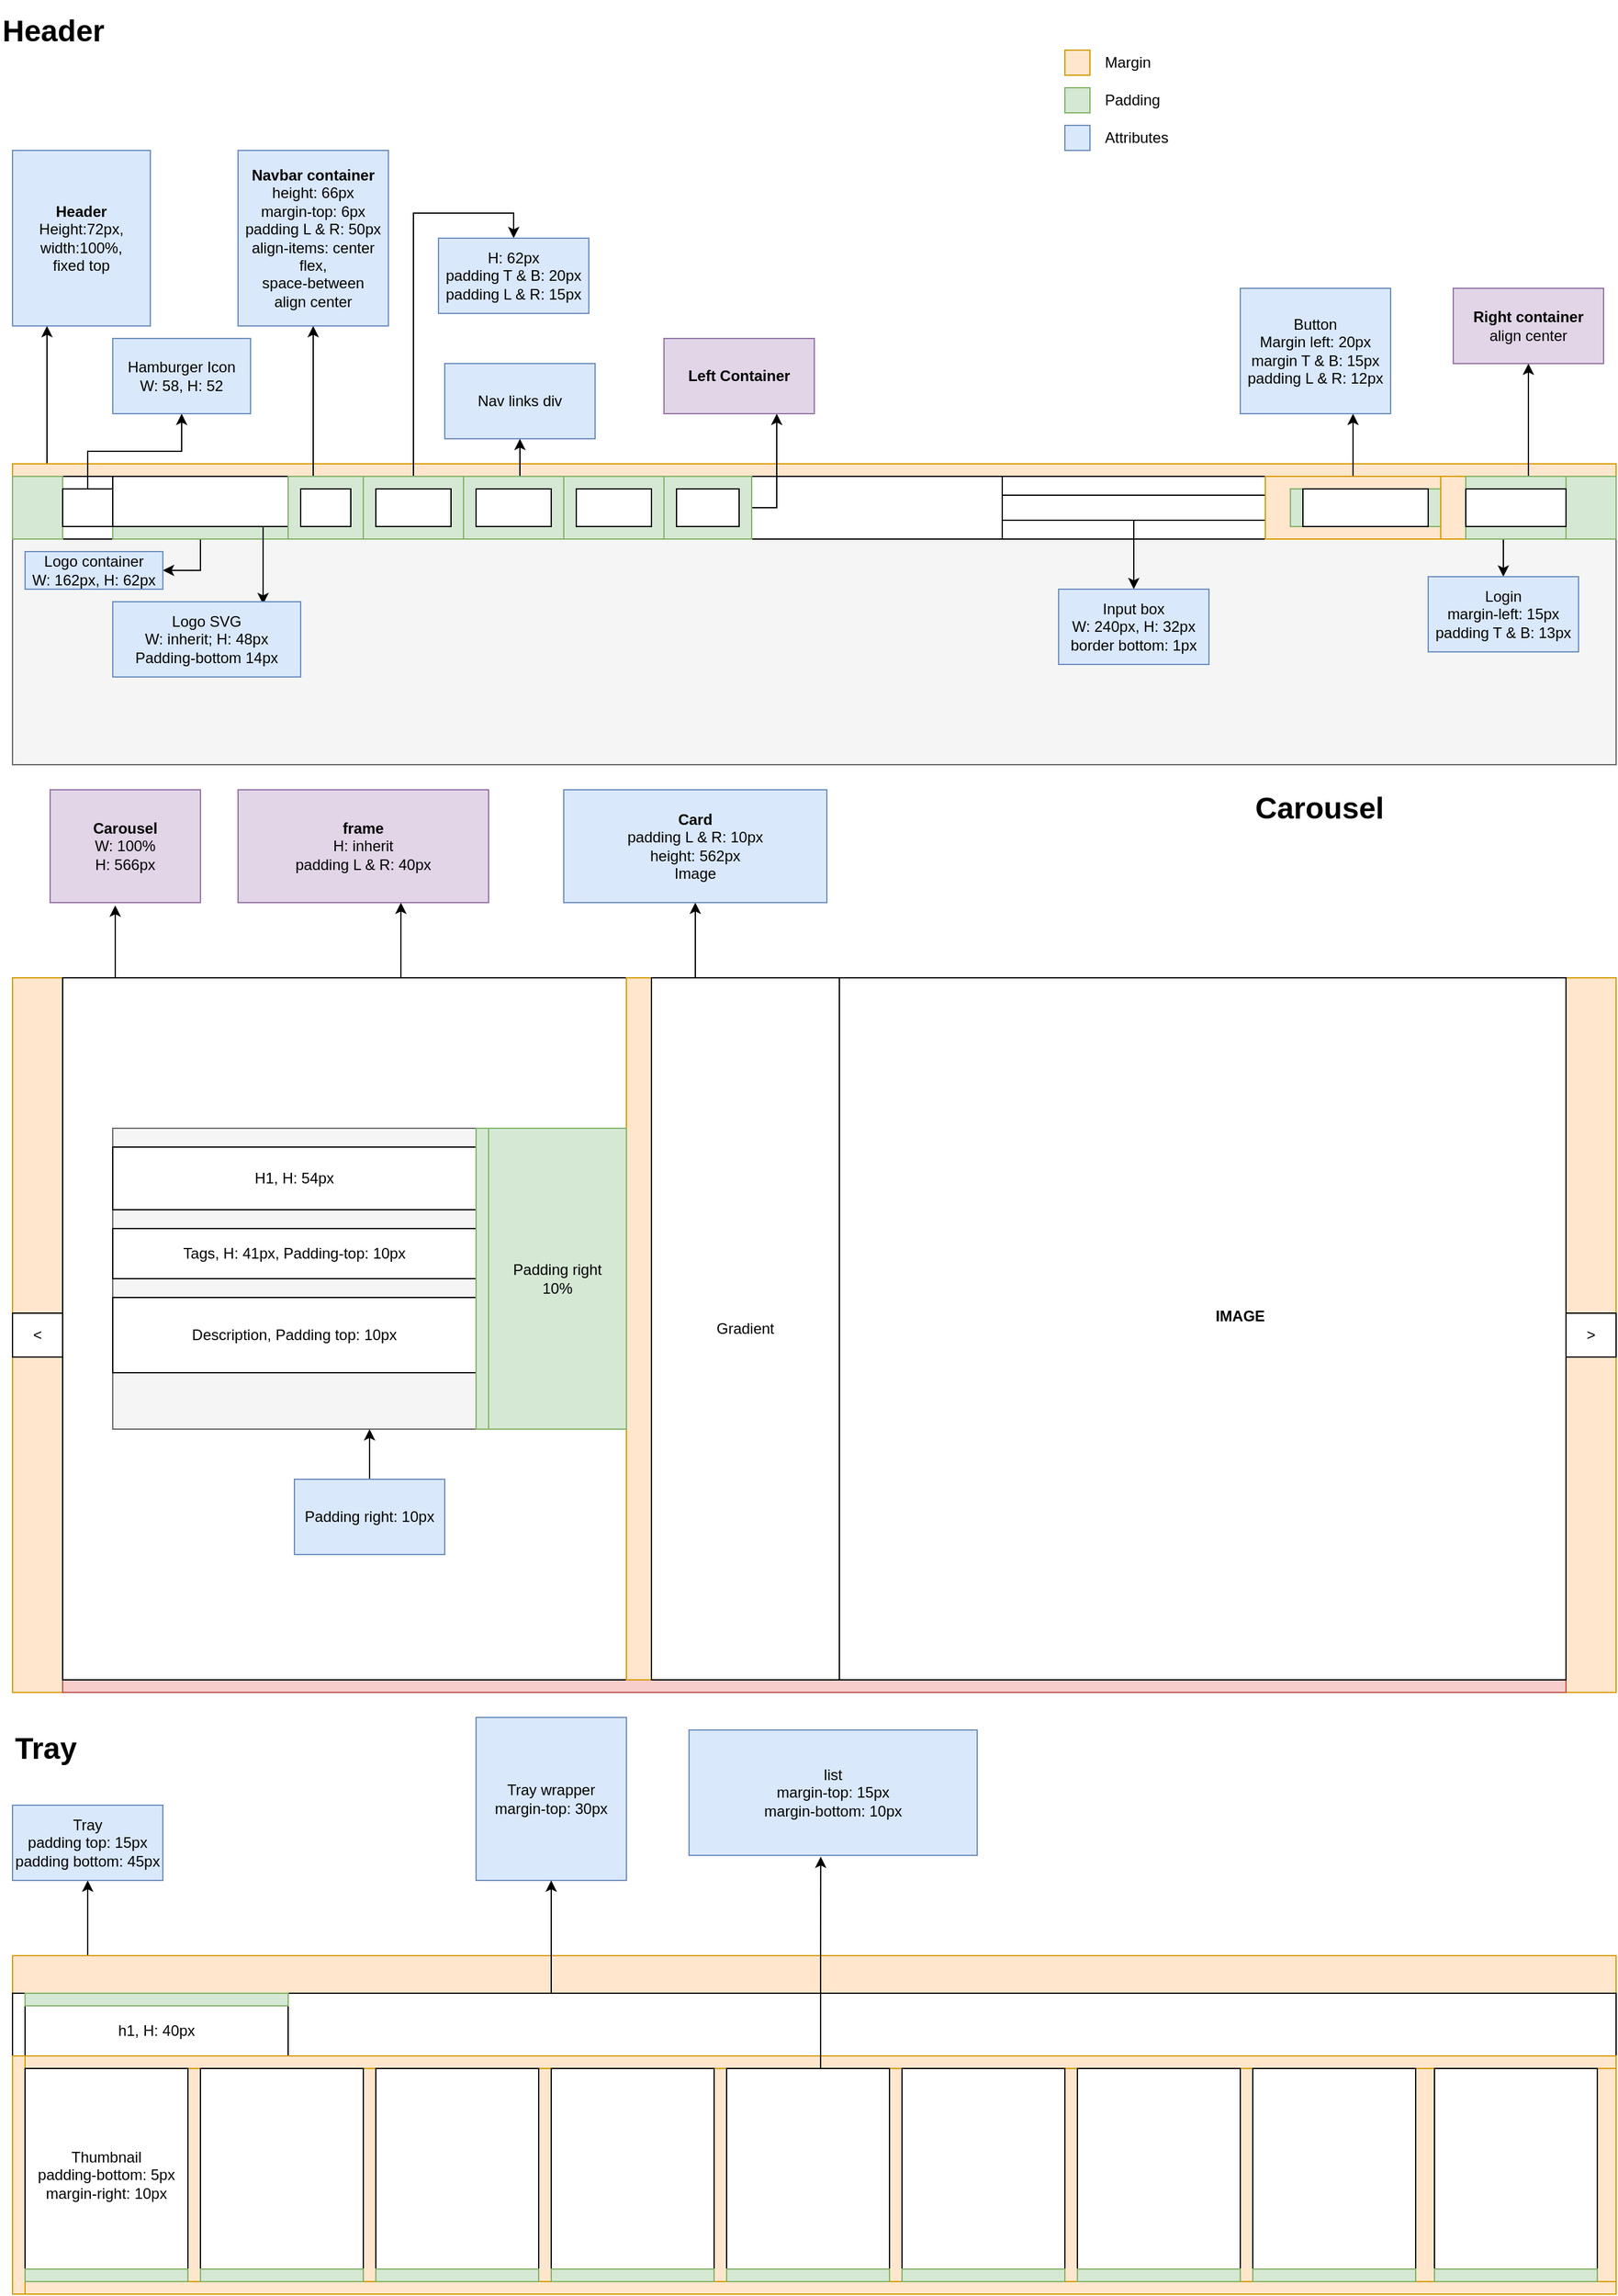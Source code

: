 <mxfile version="14.9.8" type="device"><diagram id="fDavQM2KyFNb5SPxQtAE" name="Page-1"><mxGraphModel dx="1422" dy="1886" grid="1" gridSize="10" guides="1" tooltips="1" connect="1" arrows="1" fold="1" page="1" pageScale="1" pageWidth="850" pageHeight="1100" math="0" shadow="0"><root><mxCell id="0"/><mxCell id="1" parent="0"/><mxCell id="WD93Bg_qW660htNvurZe-1" value="" style="rounded=0;whiteSpace=wrap;html=1;fillColor=#f5f5f5;strokeColor=#666666;fontColor=#333333;" vertex="1" parent="1"><mxGeometry x="10" y="40" width="1280" height="240" as="geometry"/></mxCell><mxCell id="WD93Bg_qW660htNvurZe-5" style="edgeStyle=orthogonalEdgeStyle;rounded=0;orthogonalLoop=1;jettySize=auto;html=1;entryX=0.25;entryY=1;entryDx=0;entryDy=0;" edge="1" parent="1" source="WD93Bg_qW660htNvurZe-2" target="WD93Bg_qW660htNvurZe-3"><mxGeometry relative="1" as="geometry"><Array as="points"><mxPoint x="38" y="-15"/></Array></mxGeometry></mxCell><mxCell id="WD93Bg_qW660htNvurZe-2" value="" style="rounded=0;whiteSpace=wrap;html=1;fillColor=#ffe6cc;strokeColor=#d79b00;" vertex="1" parent="1"><mxGeometry x="10" y="40" width="1280" height="60" as="geometry"/></mxCell><mxCell id="WD93Bg_qW660htNvurZe-3" value="&lt;b&gt;Header&lt;/b&gt;&lt;br&gt;Height:72px,&lt;br&gt;width:100%,&lt;br&gt;fixed top" style="rounded=0;whiteSpace=wrap;html=1;fillColor=#dae8fc;strokeColor=#6c8ebf;" vertex="1" parent="1"><mxGeometry x="10" y="-210" width="110" height="140" as="geometry"/></mxCell><mxCell id="WD93Bg_qW660htNvurZe-8" style="edgeStyle=orthogonalEdgeStyle;rounded=0;orthogonalLoop=1;jettySize=auto;html=1;entryX=0.5;entryY=1;entryDx=0;entryDy=0;" edge="1" parent="1" source="WD93Bg_qW660htNvurZe-6" target="WD93Bg_qW660htNvurZe-7"><mxGeometry relative="1" as="geometry"><Array as="points"><mxPoint x="250" y="-70"/></Array></mxGeometry></mxCell><mxCell id="WD93Bg_qW660htNvurZe-6" value="" style="rounded=0;whiteSpace=wrap;html=1;" vertex="1" parent="1"><mxGeometry x="50" y="50" width="1200" height="50" as="geometry"/></mxCell><mxCell id="WD93Bg_qW660htNvurZe-7" value="&lt;b&gt;Navbar container&lt;/b&gt;&lt;br&gt;height: 66px&lt;br&gt;margin-top: 6px&lt;br&gt;padding L &amp;amp; R: 50px&lt;br&gt;align-items: center&lt;br&gt;flex, &lt;br&gt;space-between&lt;br&gt;align center" style="rounded=0;whiteSpace=wrap;html=1;fillColor=#dae8fc;strokeColor=#6c8ebf;" vertex="1" parent="1"><mxGeometry x="190" y="-210" width="120" height="140" as="geometry"/></mxCell><mxCell id="WD93Bg_qW660htNvurZe-9" value="" style="rounded=0;whiteSpace=wrap;html=1;fillColor=#d5e8d4;strokeColor=#82b366;" vertex="1" parent="1"><mxGeometry x="10" y="50" width="40" height="50" as="geometry"/></mxCell><mxCell id="WD93Bg_qW660htNvurZe-10" value="" style="rounded=0;whiteSpace=wrap;html=1;fillColor=#d5e8d4;strokeColor=#82b366;" vertex="1" parent="1"><mxGeometry x="1250" y="50" width="40" height="50" as="geometry"/></mxCell><mxCell id="WD93Bg_qW660htNvurZe-11" value="" style="rounded=0;whiteSpace=wrap;html=1;fillColor=#ffe6cc;strokeColor=#d79b00;" vertex="1" parent="1"><mxGeometry x="850" y="-290" width="20" height="20" as="geometry"/></mxCell><mxCell id="WD93Bg_qW660htNvurZe-12" value="" style="rounded=0;whiteSpace=wrap;html=1;fillColor=#dae8fc;strokeColor=#6c8ebf;" vertex="1" parent="1"><mxGeometry x="850" y="-230" width="20" height="20" as="geometry"/></mxCell><mxCell id="WD93Bg_qW660htNvurZe-13" value="" style="rounded=0;whiteSpace=wrap;html=1;fillColor=#d5e8d4;strokeColor=#82b366;" vertex="1" parent="1"><mxGeometry x="850" y="-260" width="20" height="20" as="geometry"/></mxCell><mxCell id="WD93Bg_qW660htNvurZe-14" value="Margin" style="text;html=1;strokeColor=none;fillColor=none;align=left;verticalAlign=middle;whiteSpace=wrap;rounded=0;" vertex="1" parent="1"><mxGeometry x="880" y="-290" width="70" height="20" as="geometry"/></mxCell><mxCell id="WD93Bg_qW660htNvurZe-15" value="Padding" style="text;html=1;strokeColor=none;fillColor=none;align=left;verticalAlign=middle;whiteSpace=wrap;rounded=0;" vertex="1" parent="1"><mxGeometry x="880" y="-260" width="70" height="20" as="geometry"/></mxCell><mxCell id="WD93Bg_qW660htNvurZe-16" value="Attributes" style="text;html=1;strokeColor=none;fillColor=none;align=left;verticalAlign=middle;whiteSpace=wrap;rounded=0;" vertex="1" parent="1"><mxGeometry x="880" y="-230" width="70" height="20" as="geometry"/></mxCell><mxCell id="WD93Bg_qW660htNvurZe-19" style="edgeStyle=orthogonalEdgeStyle;rounded=0;orthogonalLoop=1;jettySize=auto;html=1;" edge="1" parent="1" source="WD93Bg_qW660htNvurZe-17" target="WD93Bg_qW660htNvurZe-18"><mxGeometry relative="1" as="geometry"/></mxCell><mxCell id="WD93Bg_qW660htNvurZe-17" value="" style="rounded=0;whiteSpace=wrap;html=1;" vertex="1" parent="1"><mxGeometry x="50" y="60" width="40" height="30" as="geometry"/></mxCell><mxCell id="WD93Bg_qW660htNvurZe-18" value="Hamburger Icon&lt;br&gt;W: 58, H: 52&lt;br&gt;" style="rounded=0;whiteSpace=wrap;html=1;fillColor=#dae8fc;strokeColor=#6c8ebf;" vertex="1" parent="1"><mxGeometry x="90" y="-60" width="110" height="60" as="geometry"/></mxCell><mxCell id="WD93Bg_qW660htNvurZe-25" style="edgeStyle=orthogonalEdgeStyle;rounded=0;orthogonalLoop=1;jettySize=auto;html=1;entryX=1;entryY=0.5;entryDx=0;entryDy=0;" edge="1" parent="1" source="WD93Bg_qW660htNvurZe-20" target="WD93Bg_qW660htNvurZe-22"><mxGeometry relative="1" as="geometry"/></mxCell><mxCell id="WD93Bg_qW660htNvurZe-20" value="" style="rounded=0;whiteSpace=wrap;html=1;fillColor=#d5e8d4;strokeColor=#82b366;" vertex="1" parent="1"><mxGeometry x="90" y="50" width="140" height="50" as="geometry"/></mxCell><mxCell id="WD93Bg_qW660htNvurZe-21" value="&lt;b&gt;&lt;font style=&quot;font-size: 24px&quot;&gt;Header&lt;/font&gt;&lt;/b&gt;" style="text;html=1;strokeColor=none;fillColor=none;align=left;verticalAlign=middle;whiteSpace=wrap;rounded=0;" vertex="1" parent="1"><mxGeometry y="-330" width="250" height="50" as="geometry"/></mxCell><mxCell id="WD93Bg_qW660htNvurZe-22" value="&lt;span&gt;Logo container&lt;/span&gt;&lt;br&gt;&lt;span&gt;W: 162px, H: 62px&lt;/span&gt;" style="rounded=0;whiteSpace=wrap;html=1;fillColor=#dae8fc;strokeColor=#6c8ebf;" vertex="1" parent="1"><mxGeometry x="20" y="110" width="110" height="30" as="geometry"/></mxCell><mxCell id="WD93Bg_qW660htNvurZe-27" style="edgeStyle=orthogonalEdgeStyle;rounded=0;orthogonalLoop=1;jettySize=auto;html=1;entryX=0.8;entryY=0.033;entryDx=0;entryDy=0;entryPerimeter=0;" edge="1" parent="1" source="WD93Bg_qW660htNvurZe-23" target="WD93Bg_qW660htNvurZe-26"><mxGeometry relative="1" as="geometry"><Array as="points"><mxPoint x="210" y="152"/></Array></mxGeometry></mxCell><mxCell id="WD93Bg_qW660htNvurZe-23" value="" style="rounded=0;whiteSpace=wrap;html=1;" vertex="1" parent="1"><mxGeometry x="90" y="50" width="140" height="40" as="geometry"/></mxCell><mxCell id="WD93Bg_qW660htNvurZe-26" value="Logo SVG&lt;br&gt;W: inherit; H: 48px&lt;br&gt;Padding-bottom 14px" style="rounded=0;whiteSpace=wrap;html=1;fillColor=#dae8fc;strokeColor=#6c8ebf;" vertex="1" parent="1"><mxGeometry x="90" y="150" width="150" height="60" as="geometry"/></mxCell><mxCell id="WD93Bg_qW660htNvurZe-48" style="edgeStyle=orthogonalEdgeStyle;rounded=0;orthogonalLoop=1;jettySize=auto;html=1;" edge="1" parent="1" source="WD93Bg_qW660htNvurZe-34" target="WD93Bg_qW660htNvurZe-47"><mxGeometry relative="1" as="geometry"/></mxCell><mxCell id="WD93Bg_qW660htNvurZe-54" style="edgeStyle=orthogonalEdgeStyle;rounded=0;orthogonalLoop=1;jettySize=auto;html=1;entryX=0.75;entryY=1;entryDx=0;entryDy=0;" edge="1" parent="1" source="WD93Bg_qW660htNvurZe-34" target="WD93Bg_qW660htNvurZe-53"><mxGeometry relative="1" as="geometry"><mxPoint x="620" y="10" as="targetPoint"/><Array as="points"><mxPoint x="620" y="75"/></Array></mxGeometry></mxCell><mxCell id="WD93Bg_qW660htNvurZe-34" value="" style="rounded=0;whiteSpace=wrap;html=1;fillColor=#d5e8d4;strokeColor=#82b366;" vertex="1" parent="1"><mxGeometry x="230" y="50" width="370" height="50" as="geometry"/></mxCell><mxCell id="WD93Bg_qW660htNvurZe-35" value="" style="rounded=0;whiteSpace=wrap;html=1;fillColor=#d5e8d4;strokeColor=#82b366;" vertex="1" parent="1"><mxGeometry x="230" y="50" width="60" height="50" as="geometry"/></mxCell><mxCell id="WD93Bg_qW660htNvurZe-46" style="edgeStyle=orthogonalEdgeStyle;rounded=0;orthogonalLoop=1;jettySize=auto;html=1;entryX=0.5;entryY=0;entryDx=0;entryDy=0;" edge="1" parent="1" source="WD93Bg_qW660htNvurZe-36" target="WD93Bg_qW660htNvurZe-45"><mxGeometry relative="1" as="geometry"/></mxCell><mxCell id="WD93Bg_qW660htNvurZe-36" value="" style="rounded=0;whiteSpace=wrap;html=1;fillColor=#d5e8d4;strokeColor=#82b366;" vertex="1" parent="1"><mxGeometry x="290" y="50" width="80" height="50" as="geometry"/></mxCell><mxCell id="WD93Bg_qW660htNvurZe-37" value="" style="rounded=0;whiteSpace=wrap;html=1;fillColor=#d5e8d4;strokeColor=#82b366;" vertex="1" parent="1"><mxGeometry x="370" y="50" width="80" height="50" as="geometry"/></mxCell><mxCell id="WD93Bg_qW660htNvurZe-38" value="" style="rounded=0;whiteSpace=wrap;html=1;fillColor=#d5e8d4;strokeColor=#82b366;" vertex="1" parent="1"><mxGeometry x="450" y="50" width="80" height="50" as="geometry"/></mxCell><mxCell id="WD93Bg_qW660htNvurZe-39" value="" style="rounded=0;whiteSpace=wrap;html=1;" vertex="1" parent="1"><mxGeometry x="240" y="60" width="40" height="30" as="geometry"/></mxCell><mxCell id="WD93Bg_qW660htNvurZe-40" value="" style="rounded=0;whiteSpace=wrap;html=1;" vertex="1" parent="1"><mxGeometry x="300" y="60" width="60" height="30" as="geometry"/></mxCell><mxCell id="WD93Bg_qW660htNvurZe-41" value="" style="rounded=0;whiteSpace=wrap;html=1;" vertex="1" parent="1"><mxGeometry x="380" y="60" width="60" height="30" as="geometry"/></mxCell><mxCell id="WD93Bg_qW660htNvurZe-42" value="" style="rounded=0;whiteSpace=wrap;html=1;" vertex="1" parent="1"><mxGeometry x="460" y="60" width="60" height="30" as="geometry"/></mxCell><mxCell id="WD93Bg_qW660htNvurZe-43" value="" style="rounded=0;whiteSpace=wrap;html=1;" vertex="1" parent="1"><mxGeometry x="540" y="60" width="50" height="30" as="geometry"/></mxCell><mxCell id="WD93Bg_qW660htNvurZe-45" value="H: 62px&lt;br&gt;padding T &amp;amp; B: 20px&lt;br&gt;padding L &amp;amp; R: 15px" style="rounded=0;whiteSpace=wrap;html=1;fillColor=#dae8fc;strokeColor=#6c8ebf;" vertex="1" parent="1"><mxGeometry x="350" y="-140" width="120" height="60" as="geometry"/></mxCell><mxCell id="WD93Bg_qW660htNvurZe-47" value="Nav links div" style="rounded=0;whiteSpace=wrap;html=1;fillColor=#dae8fc;strokeColor=#6c8ebf;" vertex="1" parent="1"><mxGeometry x="355" y="-40" width="120" height="60" as="geometry"/></mxCell><mxCell id="WD93Bg_qW660htNvurZe-52" style="edgeStyle=orthogonalEdgeStyle;rounded=0;orthogonalLoop=1;jettySize=auto;html=1;" edge="1" parent="1" source="WD93Bg_qW660htNvurZe-49" target="WD93Bg_qW660htNvurZe-51"><mxGeometry relative="1" as="geometry"><Array as="points"><mxPoint x="1220" y="20"/><mxPoint x="1220" y="20"/></Array></mxGeometry></mxCell><mxCell id="WD93Bg_qW660htNvurZe-49" value="" style="rounded=0;whiteSpace=wrap;html=1;" vertex="1" parent="1"><mxGeometry x="800" y="50" width="450" height="50" as="geometry"/></mxCell><mxCell id="WD93Bg_qW660htNvurZe-56" style="edgeStyle=orthogonalEdgeStyle;rounded=0;orthogonalLoop=1;jettySize=auto;html=1;" edge="1" parent="1" source="WD93Bg_qW660htNvurZe-50" target="WD93Bg_qW660htNvurZe-55"><mxGeometry relative="1" as="geometry"/></mxCell><mxCell id="WD93Bg_qW660htNvurZe-50" value="" style="rounded=0;whiteSpace=wrap;html=1;" vertex="1" parent="1"><mxGeometry x="800" y="65" width="210" height="20" as="geometry"/></mxCell><mxCell id="WD93Bg_qW660htNvurZe-51" value="&lt;b&gt;Right container&lt;/b&gt;&lt;br&gt;align center" style="rounded=0;whiteSpace=wrap;html=1;fillColor=#e1d5e7;strokeColor=#9673a6;" vertex="1" parent="1"><mxGeometry x="1160" y="-100" width="120" height="60" as="geometry"/></mxCell><mxCell id="WD93Bg_qW660htNvurZe-53" value="&lt;b&gt;Left Container&lt;/b&gt;" style="rounded=0;whiteSpace=wrap;html=1;fillColor=#e1d5e7;strokeColor=#9673a6;" vertex="1" parent="1"><mxGeometry x="530" y="-60" width="120" height="60" as="geometry"/></mxCell><mxCell id="WD93Bg_qW660htNvurZe-55" value="Input box&lt;br&gt;W: 240px, H: 32px&lt;br&gt;border bottom: 1px" style="rounded=0;whiteSpace=wrap;html=1;fillColor=#dae8fc;strokeColor=#6c8ebf;" vertex="1" parent="1"><mxGeometry x="845" y="140" width="120" height="60" as="geometry"/></mxCell><mxCell id="WD93Bg_qW660htNvurZe-61" style="edgeStyle=orthogonalEdgeStyle;rounded=0;orthogonalLoop=1;jettySize=auto;html=1;entryX=0.75;entryY=1;entryDx=0;entryDy=0;" edge="1" parent="1" source="WD93Bg_qW660htNvurZe-57" target="WD93Bg_qW660htNvurZe-60"><mxGeometry relative="1" as="geometry"/></mxCell><mxCell id="WD93Bg_qW660htNvurZe-57" value="" style="rounded=0;whiteSpace=wrap;html=1;fillColor=#ffe6cc;strokeColor=#d79b00;" vertex="1" parent="1"><mxGeometry x="1010" y="50" width="140" height="50" as="geometry"/></mxCell><mxCell id="WD93Bg_qW660htNvurZe-58" value="" style="rounded=0;whiteSpace=wrap;html=1;fillColor=#d5e8d4;strokeColor=#82b366;" vertex="1" parent="1"><mxGeometry x="1030" y="60" width="120" height="30" as="geometry"/></mxCell><mxCell id="WD93Bg_qW660htNvurZe-59" value="" style="rounded=0;whiteSpace=wrap;html=1;" vertex="1" parent="1"><mxGeometry x="1040" y="60" width="100" height="30" as="geometry"/></mxCell><mxCell id="WD93Bg_qW660htNvurZe-60" value="Button&lt;br&gt;Margin left: 20px&lt;br&gt;margin T &amp;amp; B: 15px&lt;br&gt;padding L &amp;amp; R: 12px" style="rounded=0;whiteSpace=wrap;html=1;fillColor=#dae8fc;strokeColor=#6c8ebf;" vertex="1" parent="1"><mxGeometry x="990" y="-100" width="120" height="100" as="geometry"/></mxCell><mxCell id="WD93Bg_qW660htNvurZe-67" style="edgeStyle=orthogonalEdgeStyle;rounded=0;orthogonalLoop=1;jettySize=auto;html=1;" edge="1" parent="1" source="WD93Bg_qW660htNvurZe-62" target="WD93Bg_qW660htNvurZe-65"><mxGeometry relative="1" as="geometry"/></mxCell><mxCell id="WD93Bg_qW660htNvurZe-62" value="" style="rounded=0;whiteSpace=wrap;html=1;fillColor=#ffe6cc;strokeColor=#d79b00;" vertex="1" parent="1"><mxGeometry x="1150" y="50" width="100" height="50" as="geometry"/></mxCell><mxCell id="WD93Bg_qW660htNvurZe-63" value="" style="rounded=0;whiteSpace=wrap;html=1;fillColor=#d5e8d4;strokeColor=#82b366;" vertex="1" parent="1"><mxGeometry x="1170" y="50" width="80" height="50" as="geometry"/></mxCell><mxCell id="WD93Bg_qW660htNvurZe-64" value="" style="rounded=0;whiteSpace=wrap;html=1;" vertex="1" parent="1"><mxGeometry x="1170" y="60" width="80" height="30" as="geometry"/></mxCell><mxCell id="WD93Bg_qW660htNvurZe-65" value="Login&lt;br&gt;margin-left: 15px&lt;br&gt;padding T &amp;amp; B: 13px" style="rounded=0;whiteSpace=wrap;html=1;fillColor=#dae8fc;strokeColor=#6c8ebf;" vertex="1" parent="1"><mxGeometry x="1140" y="130" width="120" height="60" as="geometry"/></mxCell><mxCell id="WD93Bg_qW660htNvurZe-75" style="edgeStyle=orthogonalEdgeStyle;rounded=0;orthogonalLoop=1;jettySize=auto;html=1;entryX=0.433;entryY=1.025;entryDx=0;entryDy=0;entryPerimeter=0;" edge="1" parent="1" source="WD93Bg_qW660htNvurZe-70" target="WD93Bg_qW660htNvurZe-74"><mxGeometry relative="1" as="geometry"><Array as="points"><mxPoint x="92" y="410"/><mxPoint x="92" y="410"/></Array></mxGeometry></mxCell><mxCell id="WD93Bg_qW660htNvurZe-70" value="" style="rounded=0;whiteSpace=wrap;html=1;fillColor=#ffe6cc;strokeColor=#d79b00;" vertex="1" parent="1"><mxGeometry x="10" y="450" width="1280" height="570" as="geometry"/></mxCell><mxCell id="WD93Bg_qW660htNvurZe-73" style="edgeStyle=orthogonalEdgeStyle;rounded=0;orthogonalLoop=1;jettySize=auto;html=1;entryX=0.65;entryY=1;entryDx=0;entryDy=0;entryPerimeter=0;" edge="1" parent="1" source="WD93Bg_qW660htNvurZe-71" target="WD93Bg_qW660htNvurZe-72"><mxGeometry relative="1" as="geometry"><Array as="points"><mxPoint x="320" y="420"/><mxPoint x="320" y="420"/></Array></mxGeometry></mxCell><mxCell id="WD93Bg_qW660htNvurZe-71" value="" style="rounded=0;whiteSpace=wrap;html=1;fillColor=#f8cecc;strokeColor=#b85450;" vertex="1" parent="1"><mxGeometry x="50" y="450" width="1200" height="570" as="geometry"/></mxCell><mxCell id="WD93Bg_qW660htNvurZe-72" value="&lt;b&gt;frame&lt;/b&gt;&lt;br&gt;H: inherit&lt;br&gt;padding L &amp;amp; R: 40px" style="rounded=0;whiteSpace=wrap;html=1;fillColor=#e1d5e7;strokeColor=#9673a6;" vertex="1" parent="1"><mxGeometry x="190" y="300" width="200" height="90" as="geometry"/></mxCell><mxCell id="WD93Bg_qW660htNvurZe-74" value="&lt;b&gt;Carousel&lt;/b&gt;&lt;br&gt;W: 100%&lt;br&gt;H: 566px" style="rounded=0;whiteSpace=wrap;html=1;fillColor=#e1d5e7;strokeColor=#9673a6;" vertex="1" parent="1"><mxGeometry x="40" y="300" width="120" height="90" as="geometry"/></mxCell><mxCell id="WD93Bg_qW660htNvurZe-76" value="&amp;lt;" style="rounded=0;whiteSpace=wrap;html=1;" vertex="1" parent="1"><mxGeometry x="10" y="717.5" width="40" height="35" as="geometry"/></mxCell><mxCell id="WD93Bg_qW660htNvurZe-77" value="&amp;gt;" style="rounded=0;whiteSpace=wrap;html=1;" vertex="1" parent="1"><mxGeometry x="1250" y="717.5" width="40" height="35" as="geometry"/></mxCell><mxCell id="WD93Bg_qW660htNvurZe-81" style="edgeStyle=orthogonalEdgeStyle;rounded=0;orthogonalLoop=1;jettySize=auto;html=1;" edge="1" parent="1" source="WD93Bg_qW660htNvurZe-78" target="WD93Bg_qW660htNvurZe-79"><mxGeometry relative="1" as="geometry"><Array as="points"><mxPoint x="555" y="440"/><mxPoint x="555" y="440"/></Array></mxGeometry></mxCell><mxCell id="WD93Bg_qW660htNvurZe-78" value="" style="rounded=0;whiteSpace=wrap;html=1;" vertex="1" parent="1"><mxGeometry x="50" y="450" width="1200" height="560" as="geometry"/></mxCell><mxCell id="WD93Bg_qW660htNvurZe-79" value="&lt;b&gt;Card&lt;/b&gt;&lt;br&gt;padding L &amp;amp; R: 10px&lt;br&gt;height: 562px&lt;br&gt;Image" style="rounded=0;whiteSpace=wrap;html=1;fillColor=#dae8fc;strokeColor=#6c8ebf;" vertex="1" parent="1"><mxGeometry x="450" y="300" width="210" height="90" as="geometry"/></mxCell><mxCell id="WD93Bg_qW660htNvurZe-82" value="" style="rounded=0;whiteSpace=wrap;html=1;" vertex="1" parent="1"><mxGeometry x="50" y="450" width="470" height="560" as="geometry"/></mxCell><mxCell id="WD93Bg_qW660htNvurZe-83" value="" style="rounded=0;whiteSpace=wrap;html=1;fillColor=#ffe6cc;strokeColor=#d79b00;" vertex="1" parent="1"><mxGeometry x="500" y="450" width="20" height="560" as="geometry"/></mxCell><mxCell id="WD93Bg_qW660htNvurZe-84" value="Gradient" style="rounded=0;whiteSpace=wrap;html=1;" vertex="1" parent="1"><mxGeometry x="520" y="450" width="150" height="560" as="geometry"/></mxCell><mxCell id="WD93Bg_qW660htNvurZe-85" value="&lt;b&gt;IMAGE&lt;/b&gt;" style="text;html=1;strokeColor=none;fillColor=none;align=center;verticalAlign=middle;whiteSpace=wrap;rounded=0;" vertex="1" parent="1"><mxGeometry x="970" y="710" width="40" height="20" as="geometry"/></mxCell><mxCell id="WD93Bg_qW660htNvurZe-86" value="" style="rounded=0;whiteSpace=wrap;html=1;fillColor=#f5f5f5;strokeColor=#666666;fontColor=#333333;" vertex="1" parent="1"><mxGeometry x="90" y="570" width="410" height="240" as="geometry"/></mxCell><mxCell id="WD93Bg_qW660htNvurZe-87" value="Padding right&lt;br&gt;10%" style="rounded=0;whiteSpace=wrap;html=1;fillColor=#d5e8d4;strokeColor=#82b366;" vertex="1" parent="1"><mxGeometry x="390" y="570" width="110" height="240" as="geometry"/></mxCell><mxCell id="WD93Bg_qW660htNvurZe-88" value="H1, H: 54px" style="rounded=0;whiteSpace=wrap;html=1;" vertex="1" parent="1"><mxGeometry x="90" y="585" width="290" height="50" as="geometry"/></mxCell><mxCell id="WD93Bg_qW660htNvurZe-90" style="edgeStyle=orthogonalEdgeStyle;rounded=0;orthogonalLoop=1;jettySize=auto;html=1;" edge="1" parent="1" source="WD93Bg_qW660htNvurZe-89" target="WD93Bg_qW660htNvurZe-86"><mxGeometry relative="1" as="geometry"/></mxCell><mxCell id="WD93Bg_qW660htNvurZe-89" value="Padding right: 10px" style="rounded=0;whiteSpace=wrap;html=1;fillColor=#dae8fc;strokeColor=#6c8ebf;" vertex="1" parent="1"><mxGeometry x="235" y="850" width="120" height="60" as="geometry"/></mxCell><mxCell id="WD93Bg_qW660htNvurZe-91" value="Tags, H: 41px, Padding-top: 10px" style="rounded=0;whiteSpace=wrap;html=1;" vertex="1" parent="1"><mxGeometry x="90" y="650" width="290" height="40" as="geometry"/></mxCell><mxCell id="WD93Bg_qW660htNvurZe-92" value="Description, Padding top: 10px" style="rounded=0;whiteSpace=wrap;html=1;" vertex="1" parent="1"><mxGeometry x="90" y="705" width="290" height="60" as="geometry"/></mxCell><mxCell id="WD93Bg_qW660htNvurZe-93" value="" style="rounded=0;whiteSpace=wrap;html=1;fillColor=#d5e8d4;strokeColor=#82b366;" vertex="1" parent="1"><mxGeometry x="380" y="570" width="10" height="240" as="geometry"/></mxCell><mxCell id="WD93Bg_qW660htNvurZe-94" value="&lt;b&gt;&lt;font style=&quot;font-size: 24px&quot;&gt;Carousel&lt;/font&gt;&lt;/b&gt;" style="text;html=1;strokeColor=none;fillColor=none;align=left;verticalAlign=middle;whiteSpace=wrap;rounded=0;" vertex="1" parent="1"><mxGeometry x="1000" y="290" width="250" height="50" as="geometry"/></mxCell><mxCell id="WD93Bg_qW660htNvurZe-95" value="&lt;b&gt;&lt;font style=&quot;font-size: 24px&quot;&gt;Tray&lt;/font&gt;&lt;/b&gt;" style="text;html=1;strokeColor=none;fillColor=none;align=left;verticalAlign=middle;whiteSpace=wrap;rounded=0;" vertex="1" parent="1"><mxGeometry x="10" y="1040" width="250" height="50" as="geometry"/></mxCell><mxCell id="WD93Bg_qW660htNvurZe-98" style="edgeStyle=orthogonalEdgeStyle;rounded=0;orthogonalLoop=1;jettySize=auto;html=1;" edge="1" parent="1" source="WD93Bg_qW660htNvurZe-96" target="WD93Bg_qW660htNvurZe-97"><mxGeometry relative="1" as="geometry"><Array as="points"><mxPoint x="70" y="1190"/><mxPoint x="70" y="1190"/></Array></mxGeometry></mxCell><mxCell id="WD93Bg_qW660htNvurZe-96" value="" style="rounded=0;whiteSpace=wrap;html=1;fillColor=#ffe6cc;strokeColor=#d79b00;" vertex="1" parent="1"><mxGeometry x="10" y="1230" width="1280" height="270" as="geometry"/></mxCell><mxCell id="WD93Bg_qW660htNvurZe-97" value="Tray&lt;br&gt;padding top: 15px&lt;br&gt;padding bottom: 45px" style="rounded=0;whiteSpace=wrap;html=1;fillColor=#dae8fc;strokeColor=#6c8ebf;" vertex="1" parent="1"><mxGeometry x="10" y="1110" width="120" height="60" as="geometry"/></mxCell><mxCell id="WD93Bg_qW660htNvurZe-101" style="edgeStyle=orthogonalEdgeStyle;rounded=0;orthogonalLoop=1;jettySize=auto;html=1;entryX=0.5;entryY=1;entryDx=0;entryDy=0;" edge="1" parent="1" source="WD93Bg_qW660htNvurZe-99" target="WD93Bg_qW660htNvurZe-100"><mxGeometry relative="1" as="geometry"><Array as="points"><mxPoint x="440" y="1220"/><mxPoint x="440" y="1220"/></Array></mxGeometry></mxCell><mxCell id="WD93Bg_qW660htNvurZe-99" value="" style="rounded=0;whiteSpace=wrap;html=1;" vertex="1" parent="1"><mxGeometry x="10" y="1260" width="1280" height="240" as="geometry"/></mxCell><mxCell id="WD93Bg_qW660htNvurZe-100" value="Tray wrapper&lt;br&gt;margin-top: 30px" style="rounded=0;whiteSpace=wrap;html=1;fillColor=#dae8fc;strokeColor=#6c8ebf;" vertex="1" parent="1"><mxGeometry x="380" y="1040" width="120" height="130" as="geometry"/></mxCell><mxCell id="WD93Bg_qW660htNvurZe-102" value="" style="rounded=0;whiteSpace=wrap;html=1;" vertex="1" parent="1"><mxGeometry x="10" y="1260" width="1280" height="50" as="geometry"/></mxCell><mxCell id="WD93Bg_qW660htNvurZe-103" value="h1, H: 40px" style="rounded=0;whiteSpace=wrap;html=1;" vertex="1" parent="1"><mxGeometry x="20" y="1270" width="210" height="40" as="geometry"/></mxCell><mxCell id="WD93Bg_qW660htNvurZe-104" value="" style="rounded=0;whiteSpace=wrap;html=1;fillColor=#d5e8d4;strokeColor=#82b366;" vertex="1" parent="1"><mxGeometry x="20" y="1260" width="210" height="10" as="geometry"/></mxCell><mxCell id="WD93Bg_qW660htNvurZe-105" value="" style="rounded=0;whiteSpace=wrap;html=1;fillColor=#ffe6cc;strokeColor=#d79b00;" vertex="1" parent="1"><mxGeometry x="20" y="1310" width="1270" height="190" as="geometry"/></mxCell><mxCell id="WD93Bg_qW660htNvurZe-106" value="" style="rounded=0;whiteSpace=wrap;html=1;fillColor=#ffe6cc;strokeColor=#d79b00;" vertex="1" parent="1"><mxGeometry x="10" y="1310" width="10" height="190" as="geometry"/></mxCell><mxCell id="WD93Bg_qW660htNvurZe-109" style="edgeStyle=orthogonalEdgeStyle;rounded=0;orthogonalLoop=1;jettySize=auto;html=1;entryX=0.457;entryY=1.01;entryDx=0;entryDy=0;entryPerimeter=0;" edge="1" parent="1" source="WD93Bg_qW660htNvurZe-107" target="WD93Bg_qW660htNvurZe-108"><mxGeometry relative="1" as="geometry"/></mxCell><mxCell id="WD93Bg_qW660htNvurZe-107" value="" style="rounded=0;whiteSpace=wrap;html=1;fillColor=#ffe6cc;strokeColor=#d79b00;" vertex="1" parent="1"><mxGeometry x="20" y="1320" width="1270" height="170" as="geometry"/></mxCell><mxCell id="WD93Bg_qW660htNvurZe-108" value="list&lt;br&gt;margin-top: 15px&lt;br&gt;margin-bottom: 10px" style="rounded=0;whiteSpace=wrap;html=1;fillColor=#dae8fc;strokeColor=#6c8ebf;" vertex="1" parent="1"><mxGeometry x="550" y="1050" width="230" height="100" as="geometry"/></mxCell><mxCell id="WD93Bg_qW660htNvurZe-111" value="Thumbnail&lt;br&gt;padding-bottom: 5px&lt;br&gt;margin-right: 10px" style="rounded=0;whiteSpace=wrap;html=1;" vertex="1" parent="1"><mxGeometry x="20" y="1320" width="130" height="170" as="geometry"/></mxCell><mxCell id="WD93Bg_qW660htNvurZe-112" value="" style="rounded=0;whiteSpace=wrap;html=1;fillColor=#d5e8d4;strokeColor=#82b366;" vertex="1" parent="1"><mxGeometry x="20" y="1480" width="130" height="10" as="geometry"/></mxCell><mxCell id="WD93Bg_qW660htNvurZe-116" value="" style="rounded=0;whiteSpace=wrap;html=1;" vertex="1" parent="1"><mxGeometry x="160" y="1320" width="130" height="170" as="geometry"/></mxCell><mxCell id="WD93Bg_qW660htNvurZe-117" value="" style="rounded=0;whiteSpace=wrap;html=1;fillColor=#d5e8d4;strokeColor=#82b366;" vertex="1" parent="1"><mxGeometry x="160" y="1480" width="130" height="10" as="geometry"/></mxCell><mxCell id="WD93Bg_qW660htNvurZe-118" value="" style="rounded=0;whiteSpace=wrap;html=1;" vertex="1" parent="1"><mxGeometry x="300" y="1320" width="130" height="170" as="geometry"/></mxCell><mxCell id="WD93Bg_qW660htNvurZe-119" value="" style="rounded=0;whiteSpace=wrap;html=1;fillColor=#d5e8d4;strokeColor=#82b366;" vertex="1" parent="1"><mxGeometry x="300" y="1480" width="130" height="10" as="geometry"/></mxCell><mxCell id="WD93Bg_qW660htNvurZe-120" value="" style="rounded=0;whiteSpace=wrap;html=1;" vertex="1" parent="1"><mxGeometry x="440" y="1320" width="130" height="170" as="geometry"/></mxCell><mxCell id="WD93Bg_qW660htNvurZe-121" value="" style="rounded=0;whiteSpace=wrap;html=1;fillColor=#d5e8d4;strokeColor=#82b366;" vertex="1" parent="1"><mxGeometry x="440" y="1480" width="130" height="10" as="geometry"/></mxCell><mxCell id="WD93Bg_qW660htNvurZe-122" value="" style="rounded=0;whiteSpace=wrap;html=1;" vertex="1" parent="1"><mxGeometry x="580" y="1320" width="130" height="170" as="geometry"/></mxCell><mxCell id="WD93Bg_qW660htNvurZe-123" value="" style="rounded=0;whiteSpace=wrap;html=1;fillColor=#d5e8d4;strokeColor=#82b366;" vertex="1" parent="1"><mxGeometry x="580" y="1480" width="130" height="10" as="geometry"/></mxCell><mxCell id="WD93Bg_qW660htNvurZe-124" value="" style="rounded=0;whiteSpace=wrap;html=1;" vertex="1" parent="1"><mxGeometry x="720" y="1320" width="130" height="170" as="geometry"/></mxCell><mxCell id="WD93Bg_qW660htNvurZe-125" value="" style="rounded=0;whiteSpace=wrap;html=1;fillColor=#d5e8d4;strokeColor=#82b366;" vertex="1" parent="1"><mxGeometry x="720" y="1480" width="130" height="10" as="geometry"/></mxCell><mxCell id="WD93Bg_qW660htNvurZe-126" value="" style="rounded=0;whiteSpace=wrap;html=1;" vertex="1" parent="1"><mxGeometry x="860" y="1320" width="130" height="170" as="geometry"/></mxCell><mxCell id="WD93Bg_qW660htNvurZe-127" value="" style="rounded=0;whiteSpace=wrap;html=1;fillColor=#d5e8d4;strokeColor=#82b366;" vertex="1" parent="1"><mxGeometry x="860" y="1480" width="130" height="10" as="geometry"/></mxCell><mxCell id="WD93Bg_qW660htNvurZe-128" value="" style="rounded=0;whiteSpace=wrap;html=1;" vertex="1" parent="1"><mxGeometry x="1000" y="1320" width="130" height="170" as="geometry"/></mxCell><mxCell id="WD93Bg_qW660htNvurZe-129" value="" style="rounded=0;whiteSpace=wrap;html=1;fillColor=#d5e8d4;strokeColor=#82b366;" vertex="1" parent="1"><mxGeometry x="1000" y="1480" width="130" height="10" as="geometry"/></mxCell><mxCell id="WD93Bg_qW660htNvurZe-130" value="" style="rounded=0;whiteSpace=wrap;html=1;" vertex="1" parent="1"><mxGeometry x="1145" y="1320" width="130" height="170" as="geometry"/></mxCell><mxCell id="WD93Bg_qW660htNvurZe-131" value="" style="rounded=0;whiteSpace=wrap;html=1;fillColor=#d5e8d4;strokeColor=#82b366;" vertex="1" parent="1"><mxGeometry x="1145" y="1480" width="130" height="10" as="geometry"/></mxCell></root></mxGraphModel></diagram></mxfile>